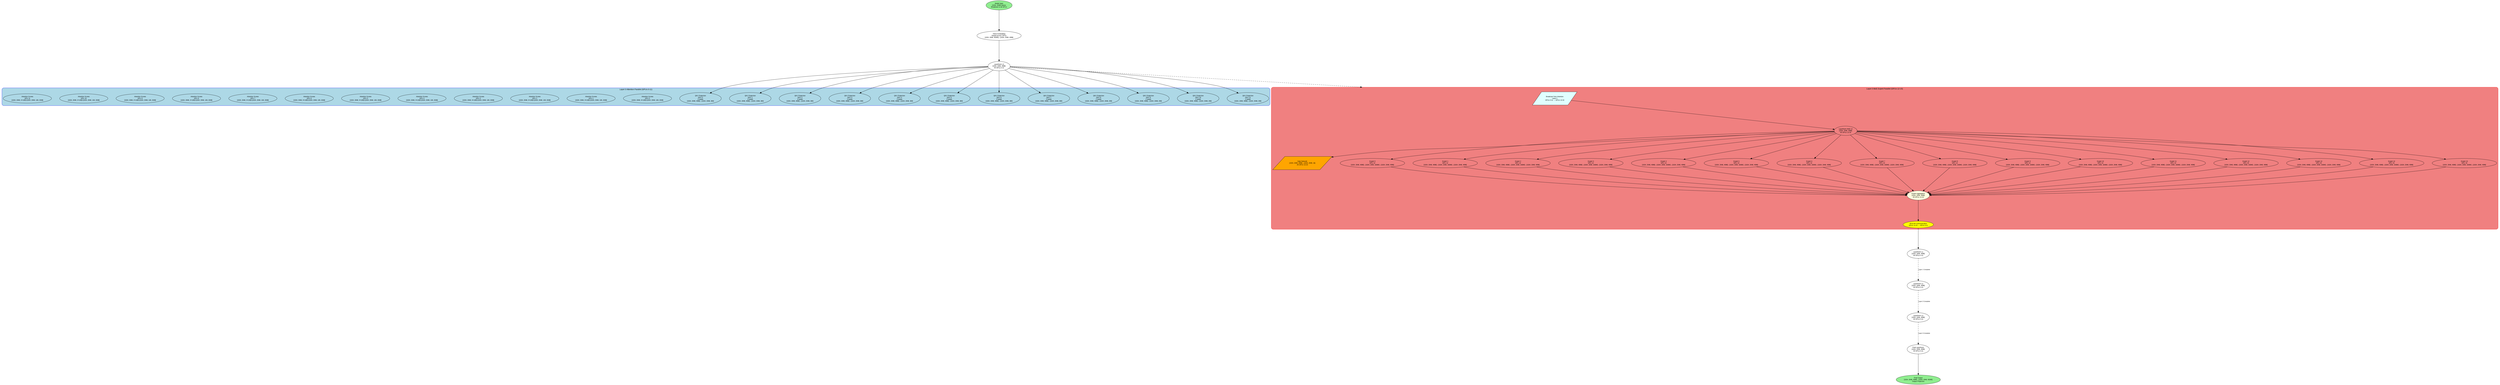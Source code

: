 digraph ma_separation_complete {
    rankdir=TB;
    compound=true;
    ranksep=1.8;
    nodesep=0.7;
    fontname="Arial";
    
    // Graph attributes
    graph [bgcolor=white, fontname="Arial", fontsize=12];
    node [fontname="Arial", fontsize=10];
    edge [fontname="Arial", fontsize=9];
    
    // Input and Embedding
    input [shape=ellipse, style=filled, fillcolor=lightgreen, 
           label="Model Input\n[1024, 2048] tokens\nBroadcast to all GPUs"];
    
    embed [label="Token Embedding\nShared across GPUs\n[1024, 2048, 50265]→[1024, 2048, 4096]"];
    
    // === LAYER 0 ===
    
    // Layer 0 Attention Components
    ln1_l0 [label="LayerNorm L0\n[1024, 2048, 4096]\nAll GPUs 0-11"];
    
    // Attention QKV Projections (GPUs 0-11)
    subgraph cluster_attention_l0 {
        label="Layer 0 Attention Parallel (GPUs 0-11)";
        style=rounded;
        color=blue;
        bgcolor=lightblue;
        
        qkv_l0_gpu0 [label="QKV Projection\nGPU 0\n3 heads\n[1024, 2048, 4096]→[1024, 2048, 384]"];
        qkv_l0_gpu1 [label="QKV Projection\nGPU 1\n3 heads\n[1024, 2048, 4096]→[1024, 2048, 384]"];
        qkv_l0_gpu2 [label="QKV Projection\nGPU 2\n3 heads\n[1024, 2048, 4096]→[1024, 2048, 384]"];
        qkv_l0_gpu3 [label="QKV Projection\nGPU 3\n3 heads\n[1024, 2048, 4096]→[1024, 2048, 384]"];
        qkv_l0_gpu4 [label="QKV Projection\nGPU 4\n3 heads\n[1024, 2048, 4096]→[1024, 2048, 384]"];
        qkv_l0_gpu5 [label="QKV Projection\nGPU 5\n3 heads\n[1024, 2048, 4096]→[1024, 2048, 384]"];
        qkv_l0_gpu6 [label="QKV Projection\nGPU 6\n3 heads\n[1024, 2048, 4096]→[1024, 2048, 384]"];
        qkv_l0_gpu7 [label="QKV Projection\nGPU 7\n3 heads\n[1024, 2048, 4096]→[1024, 2048, 384]"];
        qkv_l0_gpu8 [label="QKV Projection\nGPU 8\n2 heads\n[1024, 2048, 4096]→[1024, 2048, 256]"];
        qkv_l0_gpu9 [label="QKV Projection\nGPU 9\n2 heads\n[1024, 2048, 4096]→[1024, 2048, 256]"];
        qkv_l0_gpu10 [label="QKV Projection\nGPU 10\n2 heads\n[1024, 2048, 4096]→[1024, 2048, 256]"];
        qkv_l0_gpu11 [label="QKV Projection\nGPU 11\n2 heads\n[1024, 2048, 4096]→[1024, 2048, 256]"];
        
        scores_l0_gpu0 [label="Attention Scores\nGPU 0\n[1024, 2048, 3×128]×[1024, 2048, 128, 2048]"];
        scores_l0_gpu1 [label="Attention Scores\nGPU 1\n[1024, 2048, 3×128]×[1024, 2048, 128, 2048]"];
        scores_l0_gpu2 [label="Attention Scores\nGPU 2\n[1024, 2048, 3×128]×[1024, 2048, 128, 2048]"];
        scores_l0_gpu3 [label="Attention Scores\nGPU 3\n[1024, 2048, 3×128]×[1024, 2048, 128, 2048]"];
        scores_l0_gpu4 [label="Attention Scores\nGPU 4\n[1024, 2048, 3×128]×[1024, 2048, 128, 2048]"];
        scores_l0_gpu5 [label="Attention Scores\nGPU 5\n[1024, 2048, 3×128]×[1024, 2048, 128, 2048]"];
        scores_l0_gpu6 [label="Attention Scores\nGPU 6\n[1024, 2048, 3×128]×[1024, 2048, 128, 2048]"];
        scores_l0_gpu7 [label="Attention Scores\nGPU 7\n[1024, 2048, 3×128]×[1024, 2048, 128, 2048]"];
        scores_l0_gpu8 [label="Attention Scores\nGPU 8\n[1024, 2048, 2×128]×[1024, 2048, 128, 2048]"];
        scores_l0_gpu9 [label="Attention Scores\nGPU 9\n[1024, 2048, 2×128]×[1024, 2048, 128, 2048]"];
        scores_l0_gpu10 [label="Attention Scores\nGPU 10\n[1024, 2048, 2×128]×[1024, 2048, 128, 2048]"];
        scores_l0_gpu11 [label="Attention Scores\nGPU 11\n[1024, 2048, 2×128]×[1024, 2048, 128, 2048]"];
        
        // Continue through attention computation chain...
        // (Similar nodes for softmax, attention output, projections)
    }
    
    // Layer 0 MoE Components
    subgraph cluster_moe_l0 {
        label="Layer 0 MoE Expert Parallel (GPUs 12-15)";
        style=rounded;
        color=red;
        bgcolor=lightcoral;
        
        moe_recv_l0 [shape=parallelogram, style=filled, fillcolor=lightcyan, 
                     label="Broadcast from Attention\nLayer 0\nGPUs 0-11 → GPUs 12-15"];
        
        ln_moe_l0 [label="LayerNorm MoE L0\n[1024, 2048, 4096]\nAll GPUs 12-15"];
        
        gate_l0 [shape=parallelogram, style=filled, fillcolor=orange, 
                label="Gate Network\n[1024, 2048, 4096]→[1024, 2048, 16]\nAll GPUs 12-15"];
        
        // 16 experts distributed across 4 GPUs
        expert_l0_0 [label="Expert 0\nGPU 12\n[1024, 2048, 4096]→[1024, 2048, 16384]→[1024, 2048, 4096]"];
        expert_l0_1 [label="Expert 1\nGPU 12\n[1024, 2048, 4096]→[1024, 2048, 16384]→[1024, 2048, 4096]"];
        expert_l0_2 [label="Expert 2\nGPU 12\n[1024, 2048, 4096]→[1024, 2048, 16384]→[1024, 2048, 4096]"];
        expert_l0_3 [label="Expert 3\nGPU 12\n[1024, 2048, 4096]→[1024, 2048, 16384]→[1024, 2048, 4096]"];
        expert_l0_4 [label="Expert 4\nGPU 13\n[1024, 2048, 4096]→[1024, 2048, 16384]→[1024, 2048, 4096]"];
        expert_l0_5 [label="Expert 5\nGPU 13\n[1024, 2048, 4096]→[1024, 2048, 16384]→[1024, 2048, 4096]"];
        expert_l0_6 [label="Expert 6\nGPU 13\n[1024, 2048, 4096]→[1024, 2048, 16384]→[1024, 2048, 4096]"];
        expert_l0_7 [label="Expert 7\nGPU 13\n[1024, 2048, 4096]→[1024, 2048, 16384]→[1024, 2048, 4096]"];
        expert_l0_8 [label="Expert 8\nGPU 14\n[1024, 2048, 4096]→[1024, 2048, 16384]→[1024, 2048, 4096]"];
        expert_l0_9 [label="Expert 9\nGPU 14\n[1024, 2048, 4096]→[1024, 2048, 16384]→[1024, 2048, 4096]"];
        expert_l0_10 [label="Expert 10\nGPU 14\n[1024, 2048, 4096]→[1024, 2048, 16384]→[1024, 2048, 4096]"];
        expert_l0_11 [label="Expert 11\nGPU 14\n[1024, 2048, 4096]→[1024, 2048, 16384]→[1024, 2048, 4096]"];
        expert_l0_12 [label="Expert 12\nGPU 15\n[1024, 2048, 4096]→[1024, 2048, 16384]→[1024, 2048, 4096]"];
        expert_l0_13 [label="Expert 13\nGPU 15\n[1024, 2048, 4096]→[1024, 2048, 16384]→[1024, 2048, 4096]"];
        expert_l0_14 [label="Expert 14\nGPU 15\n[1024, 2048, 4096]→[1024, 2048, 16384]→[1024, 2048, 4096]"];
        expert_l0_15 [label="Expert 15\nGPU 15\n[1024, 2048, 4096]→[1024, 2048, 16384]→[1024, 2048, 4096]"];
        
        moe_agg_l0 [shape=ellipse, style=filled, fillcolor=lightyellow, 
                   label="Expert Aggregation\n[1024, 2048, 4096]\nAll GPUs 12-15"];
        
        moe_alltoall_l0 [shape=ellipse, style=filled, fillcolor=yellow, 
                        label="All-to-All Communication\nGPUs 12-15 → GPUs 0-11"];
    }
    
    // === LAYER 1 ===
    ln1_l1 [label="LayerNorm L1\n[1024, 2048, 4096]\nAll GPUs 0-11"];
    
    // === LAYER 2 ===
    ln1_l2 [label="LayerNorm L2\n[1024, 2048, 4096]\nAll GPUs 0-11"];
    
    // === LAYER 3 ===
    ln1_l3 [label="LayerNorm L3\n[1024, 2048, 4096]\nAll GPUs 0-11"];
    
    // === FINAL OUTPUT ===
    final_ln [label="Final LayerNorm\n[1024, 2048, 4096]\nAll GPUs 0-11"];
    final_output [shape=ellipse, style=filled, fillcolor=lightgreen, 
                 label="Final Output\n[1024, 2048, 4096]→[1024, 2048, 50265]\nOutput Projection"];
    
    // === COMPLETE FLOW ===
    // Input → Embedding
    input -> embed;
    
    // Layer 0: Attention → Residual → MoE → Residual
    embed -> ln1_l0;
    
    // Attention path (simplified representation)
    ln1_l0 -> qkv_l0_gpu0;
    ln1_l0 -> qkv_l0_gpu1;
    ln1_l0 -> qkv_l0_gpu2;
    ln1_l0 -> qkv_l0_gpu3;
    ln1_l0 -> qkv_l0_gpu4;
    ln1_l0 -> qkv_l0_gpu5;
    ln1_l0 -> qkv_l0_gpu6;
    ln1_l0 -> qkv_l0_gpu7;
    ln1_l0 -> qkv_l0_gpu8;
    ln1_l0 -> qkv_l0_gpu9;
    ln1_l0 -> qkv_l0_gpu10;
    ln1_l0 -> qkv_l0_gpu11;
    
    // Connect attention outputs to MoE
    // (simplified connections for brevity)
    ln1_l0 -> moe_recv_l0 [style=dashed, lhead=cluster_moe_l0];
    
    // MoE flow
    moe_recv_l0 -> ln_moe_l0;
    ln_moe_l0 -> gate_l0;
    ln_moe_l0 -> expert_l0_0;
    ln_moe_l0 -> expert_l0_1;
    ln_moe_l0 -> expert_l0_2;
    ln_moe_l0 -> expert_l0_3;
    ln_moe_l0 -> expert_l0_4;
    ln_moe_l0 -> expert_l0_5;
    ln_moe_l0 -> expert_l0_6;
    ln_moe_l0 -> expert_l0_7;
    ln_moe_l0 -> expert_l0_8;
    ln_moe_l0 -> expert_l0_9;
    ln_moe_l0 -> expert_l0_10;
    ln_moe_l0 -> expert_l0_11;
    ln_moe_l0 -> expert_l0_12;
    ln_moe_l0 -> expert_l0_13;
    ln_moe_l0 -> expert_l0_14;
    ln_moe_l0 -> expert_l0_15;
    
    expert_l0_0 -> moe_agg_l0;
    expert_l0_1 -> moe_agg_l0;
    expert_l0_2 -> moe_agg_l0;
    expert_l0_3 -> moe_agg_l0;
    expert_l0_4 -> moe_agg_l0;
    expert_l0_5 -> moe_agg_l0;
    expert_l0_6 -> moe_agg_l0;
    expert_l0_7 -> moe_agg_l0;
    expert_l0_8 -> moe_agg_l0;
    expert_l0_9 -> moe_agg_l0;
    expert_l0_10 -> moe_agg_l0;
    expert_l0_11 -> moe_agg_l0;
    expert_l0_12 -> moe_agg_l0;
    expert_l0_13 -> moe_agg_l0;
    expert_l0_14 -> moe_agg_l0;
    expert_l0_15 -> moe_agg_l0;
    
    moe_agg_l0 -> moe_alltoall_l0;
    moe_alltoall_l0 -> ln1_l1;
    
    // Layer 1 → Layer 2 → Layer 3
    ln1_l1 -> ln1_l2 [style=dashed, label="Layer 1 Complete"];
    ln1_l2 -> ln1_l3 [style=dashed, label="Layer 2 Complete"];
    ln1_l3 -> final_ln [style=dashed, label="Layer 3 Complete"];
    
    // Final output
    final_ln -> final_output;
}